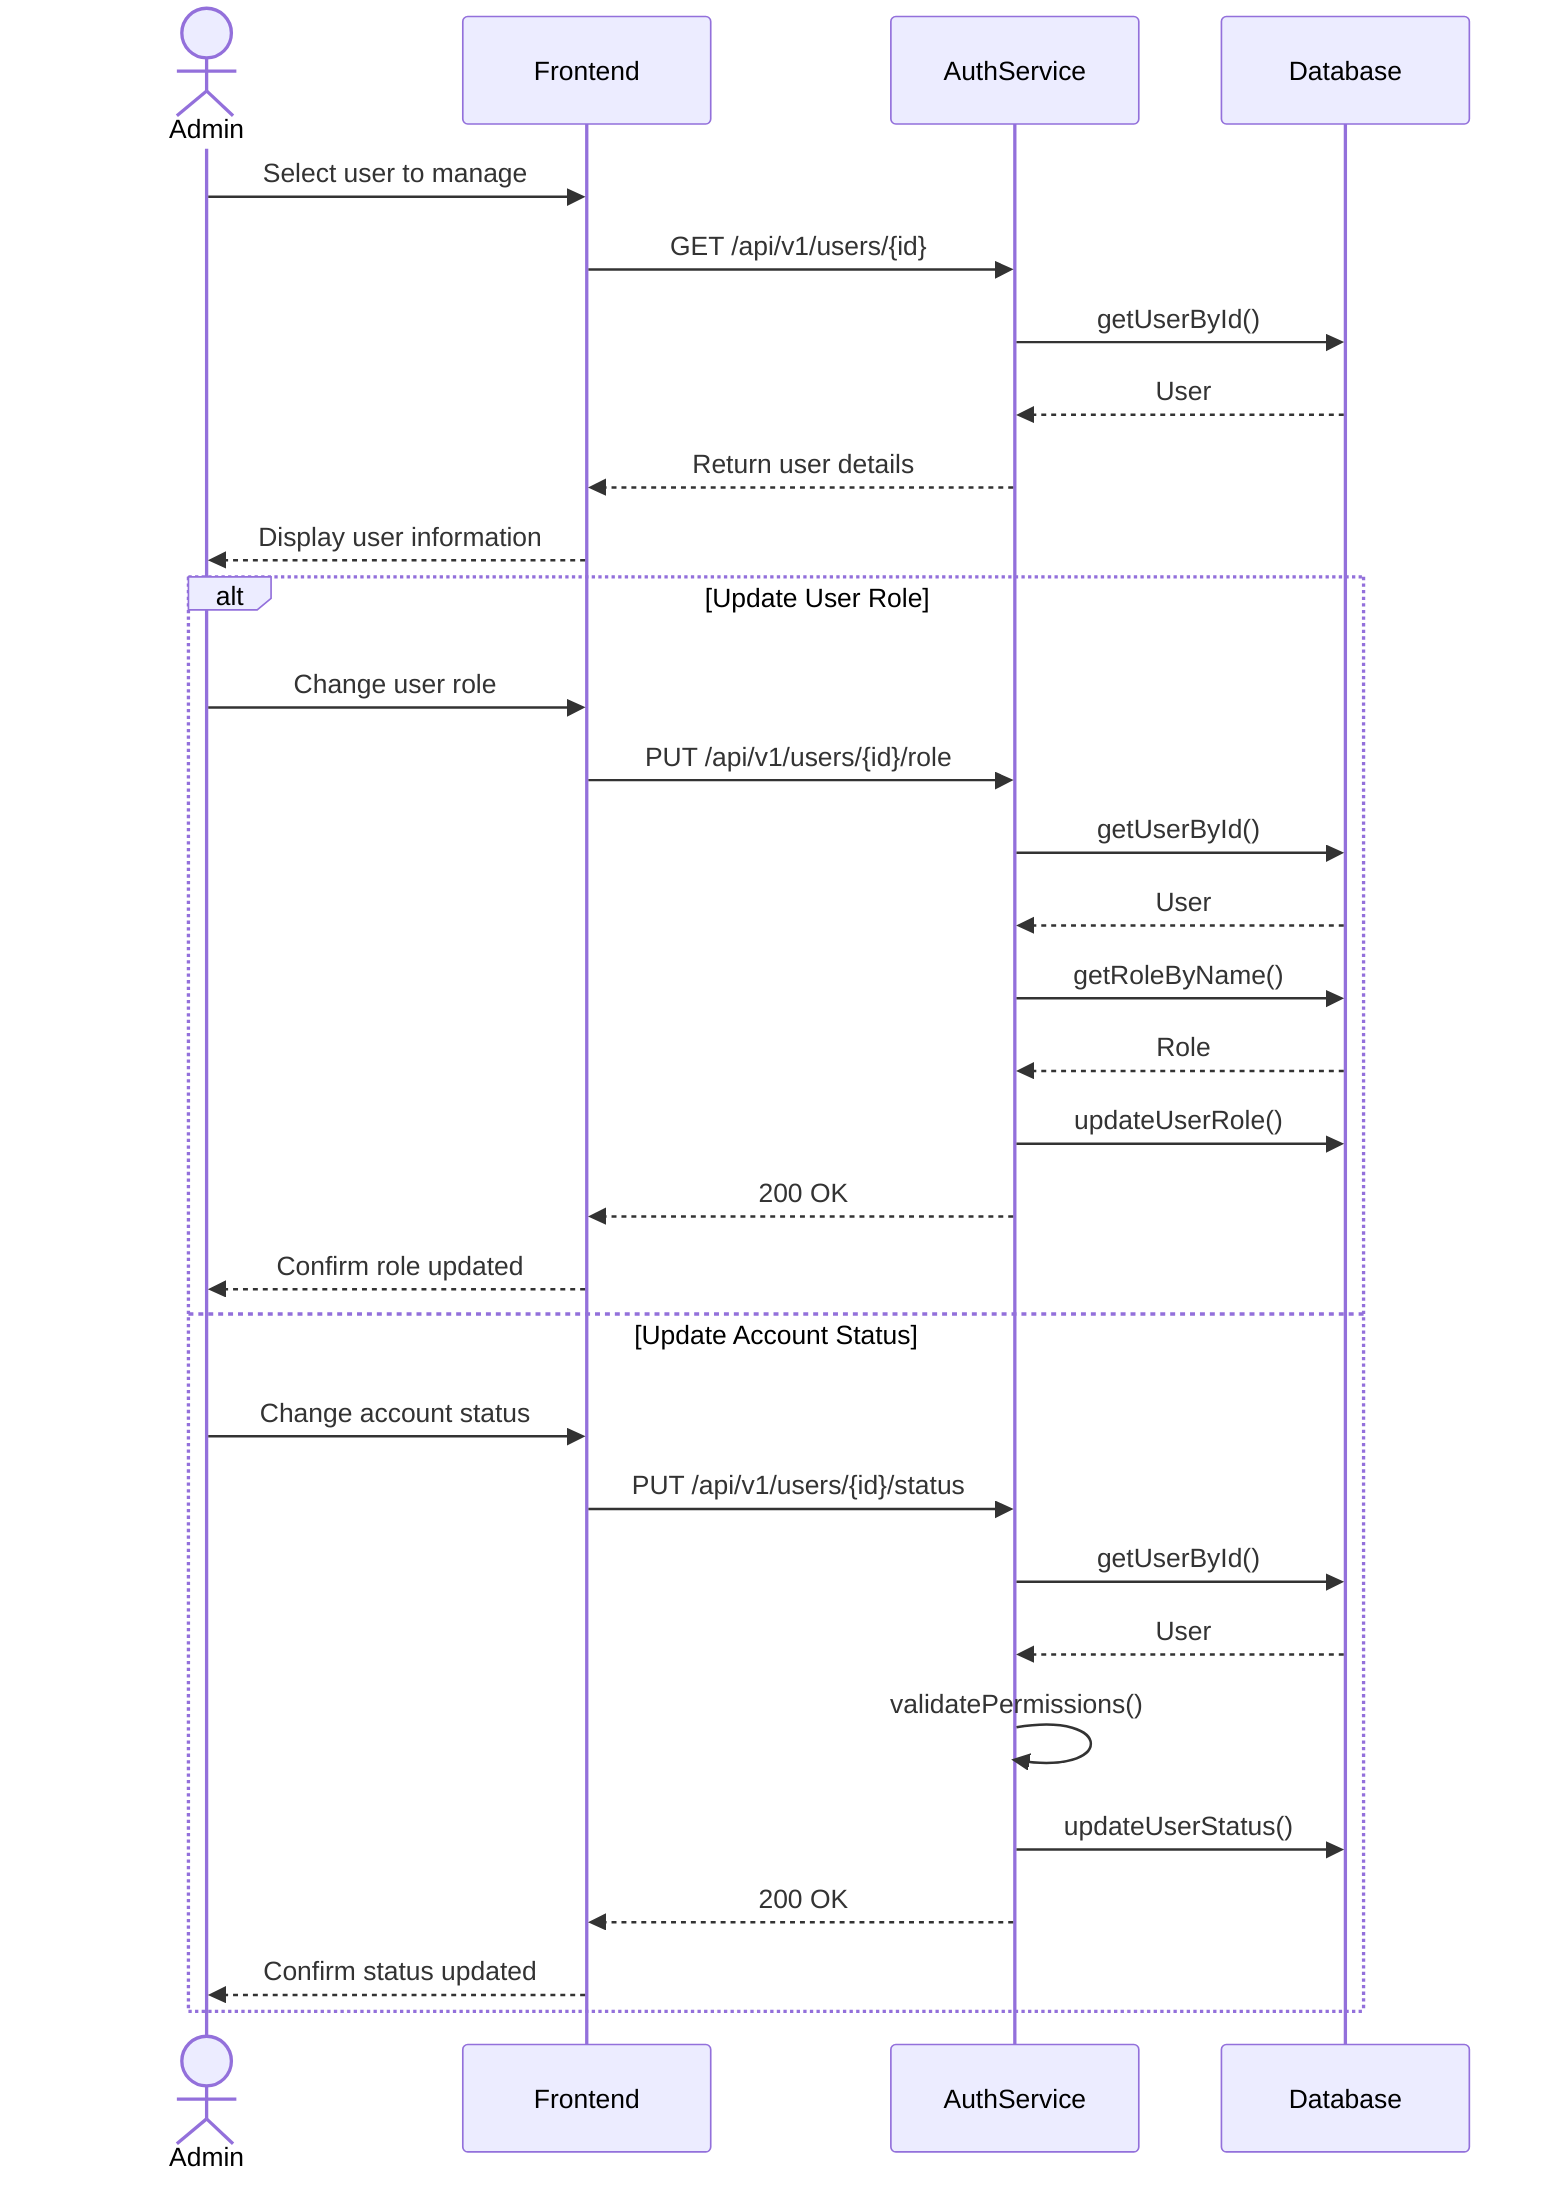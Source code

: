 sequenceDiagram
    actor Admin
    participant Frontend
    participant AuthService
    participant Database

    Admin->>Frontend: Select user to manage
    Frontend->>AuthService: GET /api/v1/users/{id}

    AuthService->>Database: getUserById()
    Database-->>AuthService: User

    AuthService-->>Frontend: Return user details
    Frontend-->>Admin: Display user information

    alt Update User Role
        Admin->>Frontend: Change user role
        Frontend->>AuthService: PUT /api/v1/users/{id}/role

        AuthService->>Database: getUserById()
        Database-->>AuthService: User
        AuthService->>Database: getRoleByName()
        Database-->>AuthService: Role

        AuthService->>Database: updateUserRole()

        AuthService-->>Frontend: 200 OK
        Frontend-->>Admin: Confirm role updated
    else Update Account Status
        Admin->>Frontend: Change account status
        Frontend->>AuthService: PUT /api/v1/users/{id}/status

        AuthService->>Database: getUserById()
        Database-->>AuthService: User

        AuthService->>AuthService: validatePermissions()
        AuthService->>Database: updateUserStatus()

        AuthService-->>Frontend: 200 OK
        Frontend-->>Admin: Confirm status updated
    end
